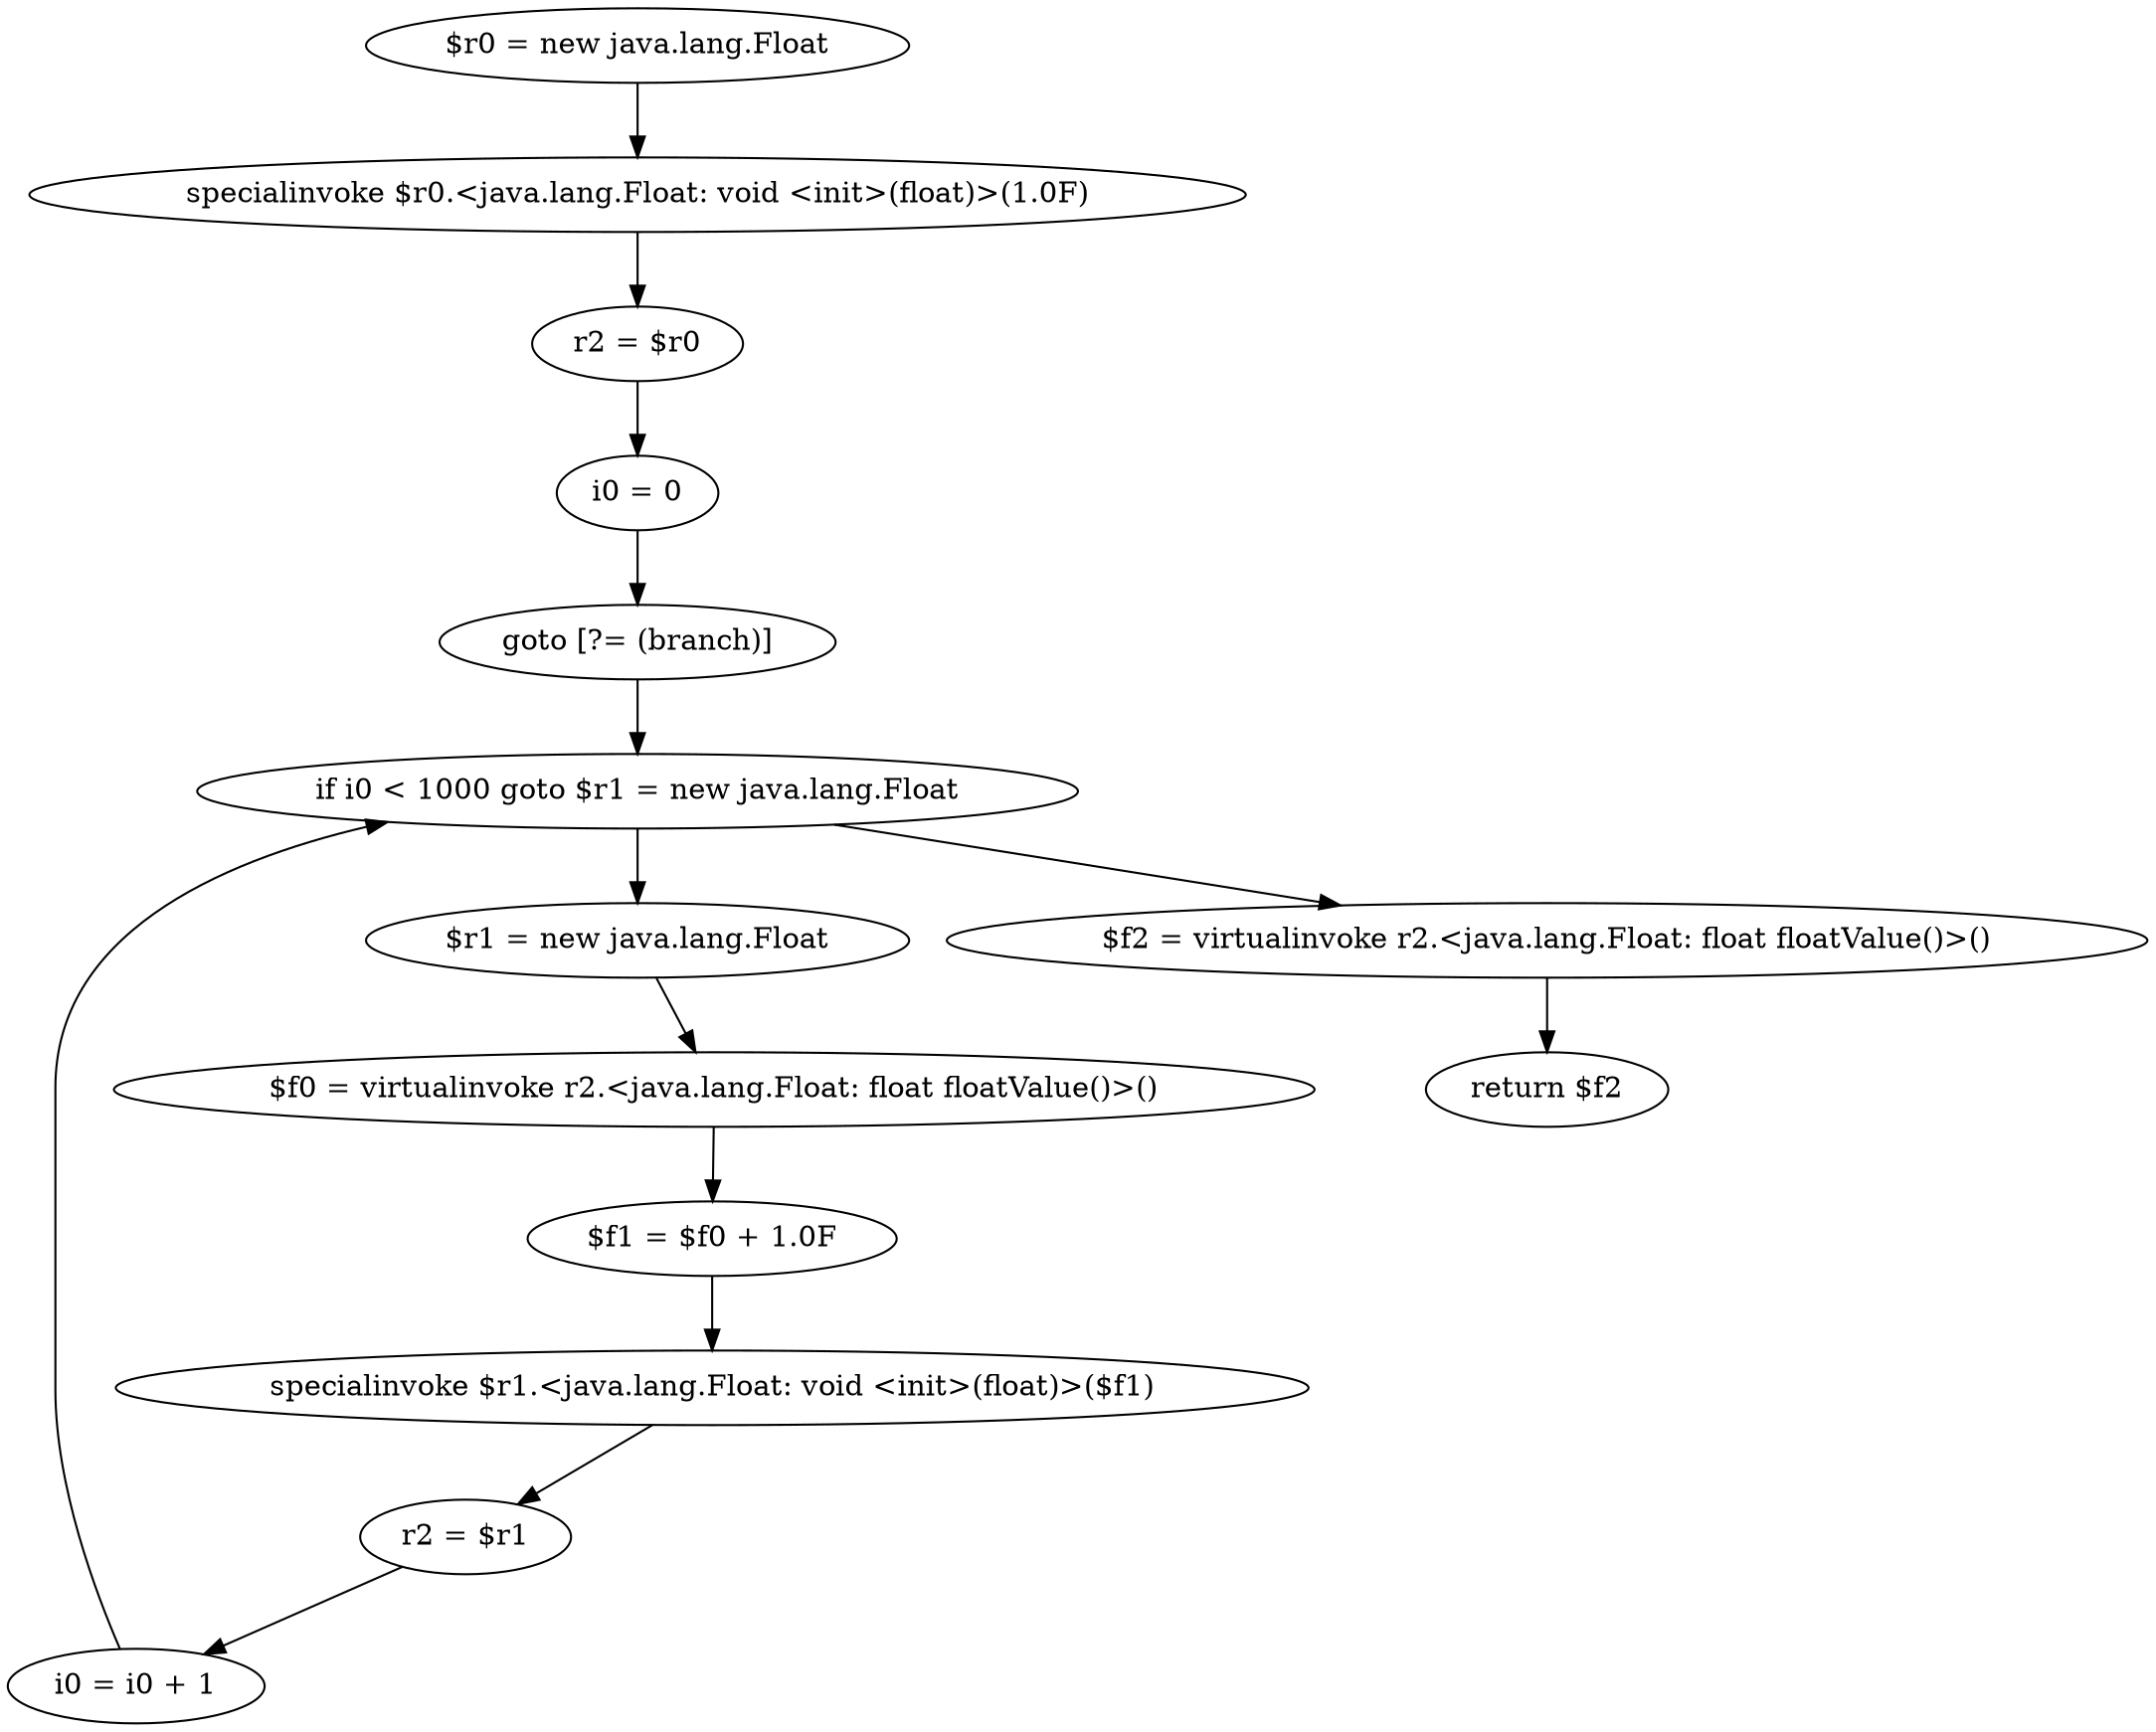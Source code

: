 digraph "unitGraph" {
    "$r0 = new java.lang.Float"
    "specialinvoke $r0.<java.lang.Float: void <init>(float)>(1.0F)"
    "r2 = $r0"
    "i0 = 0"
    "goto [?= (branch)]"
    "$r1 = new java.lang.Float"
    "$f0 = virtualinvoke r2.<java.lang.Float: float floatValue()>()"
    "$f1 = $f0 + 1.0F"
    "specialinvoke $r1.<java.lang.Float: void <init>(float)>($f1)"
    "r2 = $r1"
    "i0 = i0 + 1"
    "if i0 < 1000 goto $r1 = new java.lang.Float"
    "$f2 = virtualinvoke r2.<java.lang.Float: float floatValue()>()"
    "return $f2"
    "$r0 = new java.lang.Float"->"specialinvoke $r0.<java.lang.Float: void <init>(float)>(1.0F)";
    "specialinvoke $r0.<java.lang.Float: void <init>(float)>(1.0F)"->"r2 = $r0";
    "r2 = $r0"->"i0 = 0";
    "i0 = 0"->"goto [?= (branch)]";
    "goto [?= (branch)]"->"if i0 < 1000 goto $r1 = new java.lang.Float";
    "$r1 = new java.lang.Float"->"$f0 = virtualinvoke r2.<java.lang.Float: float floatValue()>()";
    "$f0 = virtualinvoke r2.<java.lang.Float: float floatValue()>()"->"$f1 = $f0 + 1.0F";
    "$f1 = $f0 + 1.0F"->"specialinvoke $r1.<java.lang.Float: void <init>(float)>($f1)";
    "specialinvoke $r1.<java.lang.Float: void <init>(float)>($f1)"->"r2 = $r1";
    "r2 = $r1"->"i0 = i0 + 1";
    "i0 = i0 + 1"->"if i0 < 1000 goto $r1 = new java.lang.Float";
    "if i0 < 1000 goto $r1 = new java.lang.Float"->"$f2 = virtualinvoke r2.<java.lang.Float: float floatValue()>()";
    "if i0 < 1000 goto $r1 = new java.lang.Float"->"$r1 = new java.lang.Float";
    "$f2 = virtualinvoke r2.<java.lang.Float: float floatValue()>()"->"return $f2";
}
